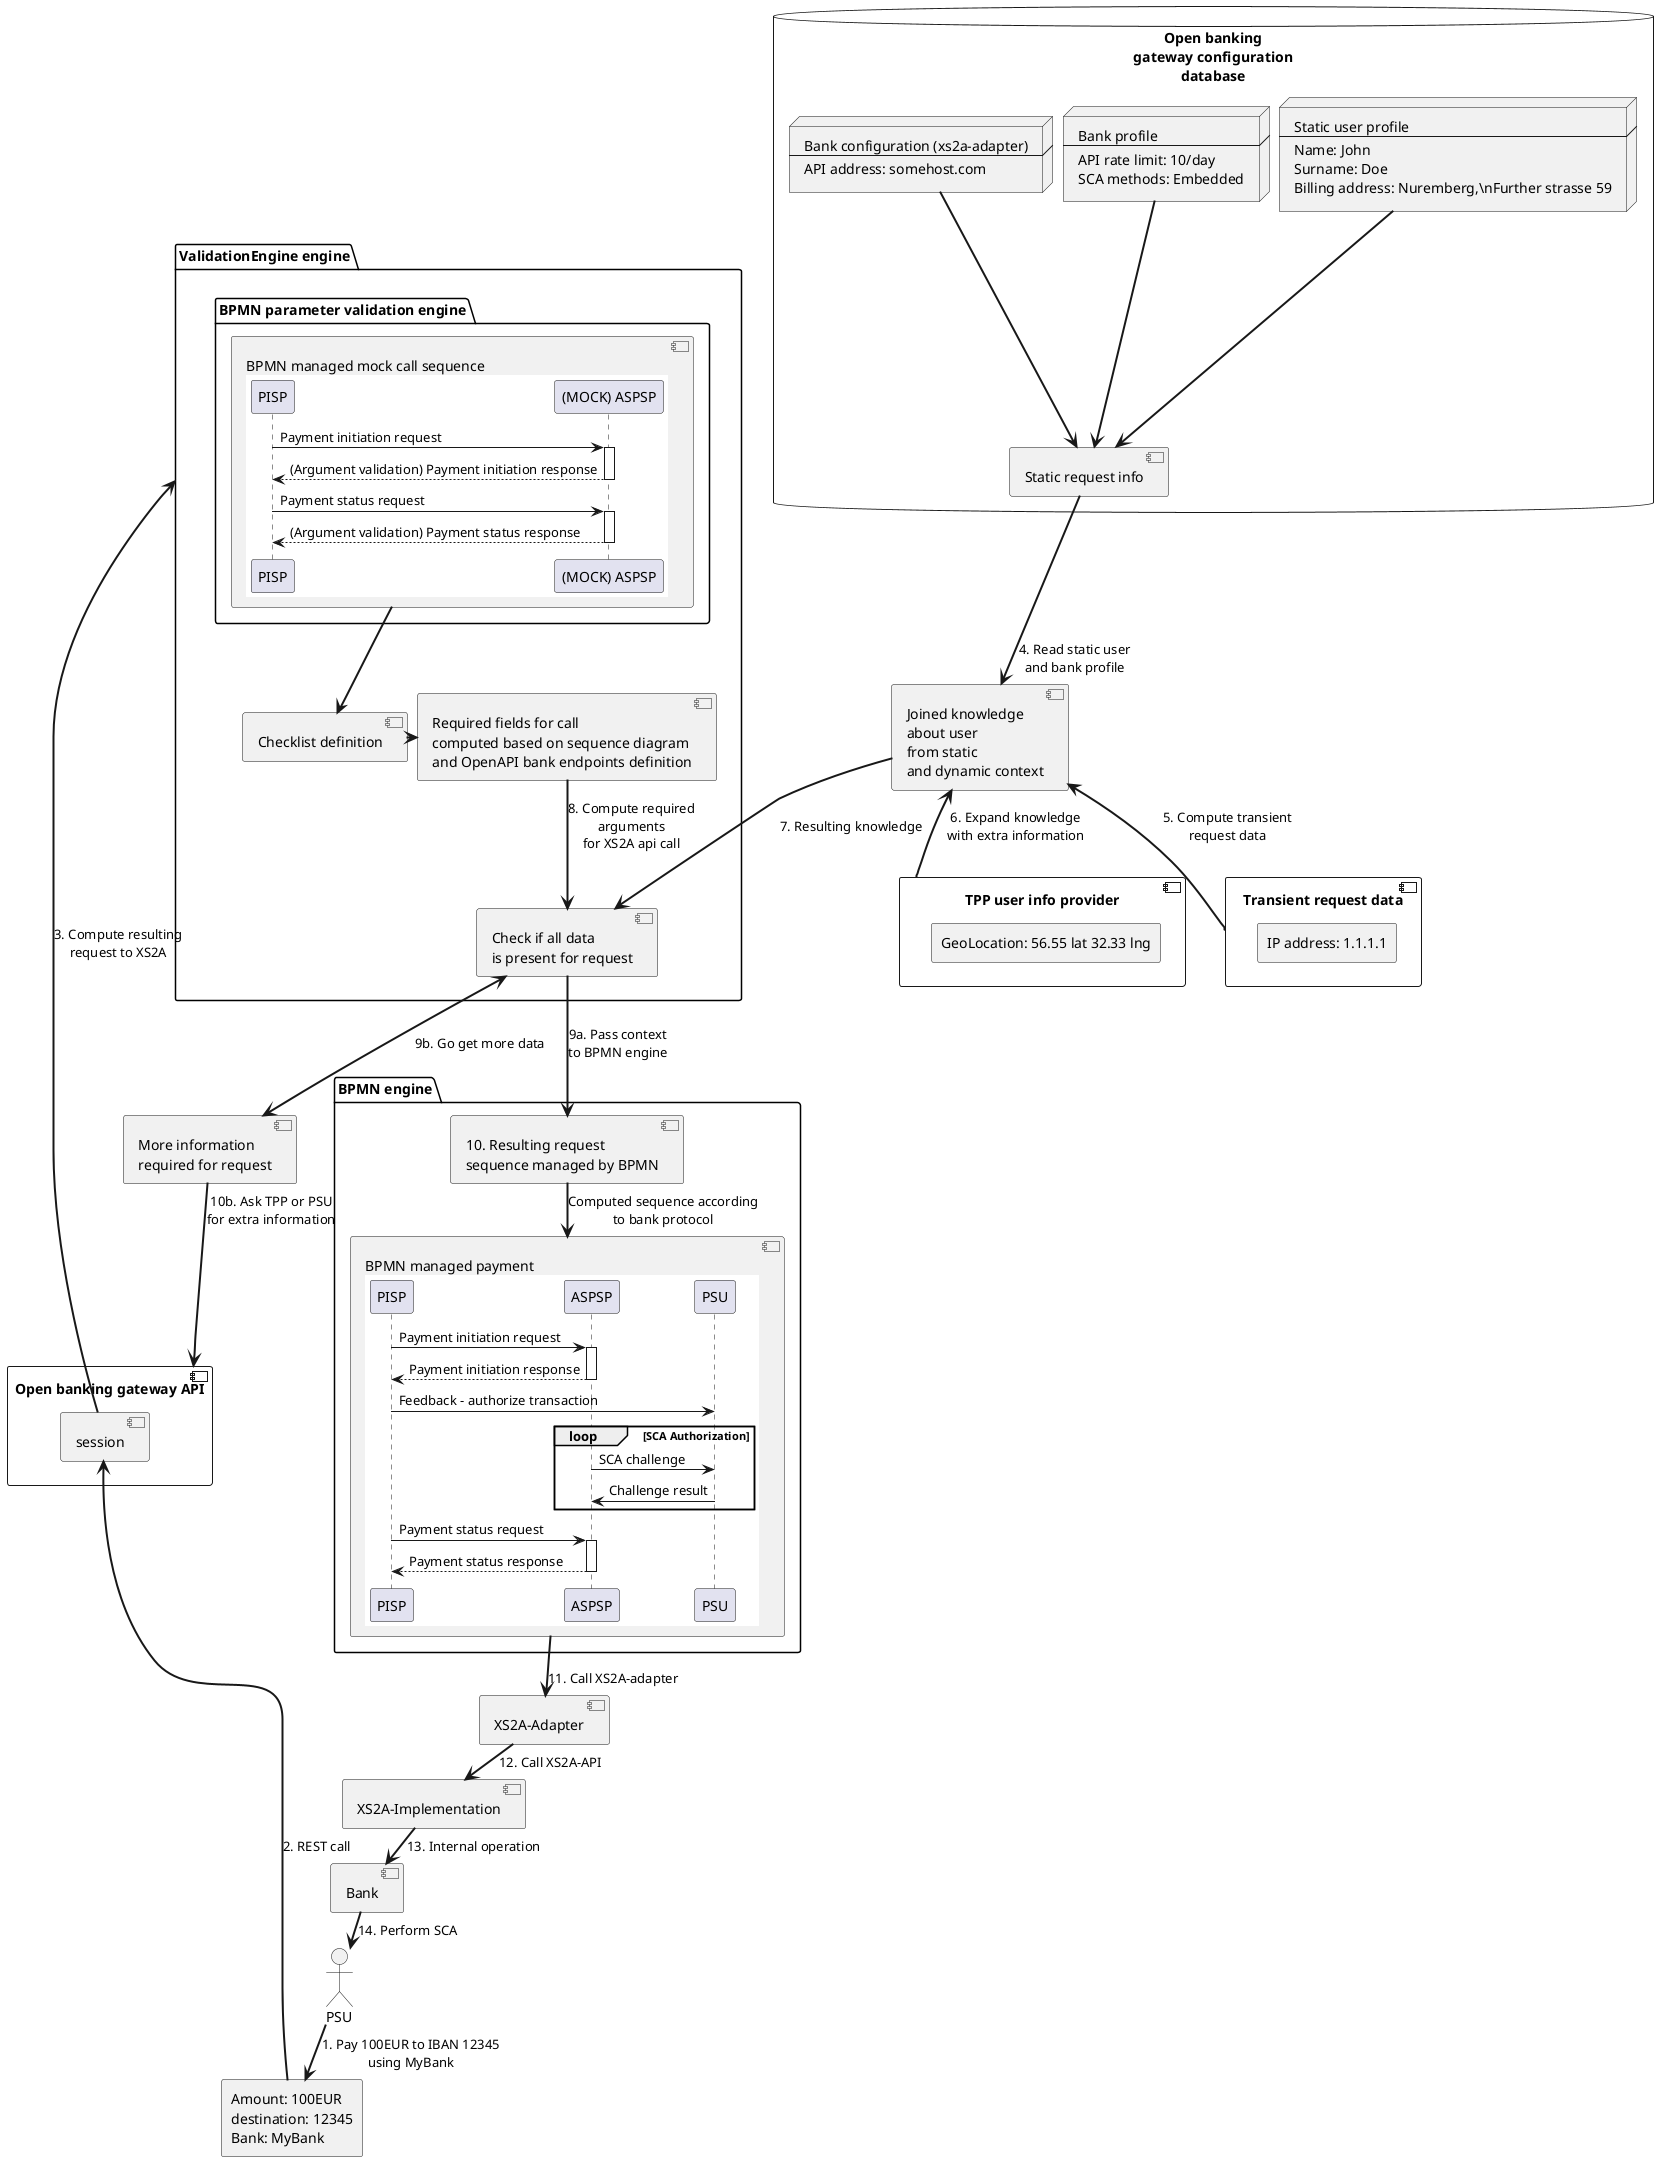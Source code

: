 @startuml
skinparam nodesep 10
skinparam ranksep 10
'left to right direction

actor PSU

rectangle PaymentRequest [
   Amount: 100EUR
   destination: 12345
   Bank: MyBank
]

component "Open banking gateway API" as OBA {
   component session
}

database "Open banking\ngateway configuration\ndatabase" as OBADB {
  node tppUserProfile [
    Static user profile
    ---
    Name: John
    Surname: Doe
    Billing address: Nuremberg,\nFurther strasse 59
  ]
  node bankProfile [
    Bank profile
    ---
    API rate limit: 10/day
    SCA methods: Embedded
  ]
  node bankConfiguration [
    Bank configuration (xs2a-adapter)
    ---
    API address: somehost.com
  ]
  component "Static request info" as requestInfo

  tppUserProfile ==> requestInfo
  bankProfile ==> requestInfo
  bankConfiguration ==> requestInfo
}

component "XS2A-Adapter" as adapter
component "Transient request data" as transientData {
  rectangle "IP address: 1.1.1.1" as IP
}

component "TPP user info provider" as extraUserInfo {
  rectangle "GeoLocation: 56.55 lat 32.33 lng" as GEO
}


component "Joined knowledge\nabout user\nfrom static\nand dynamic context" as knowledge

package "ValidationEngine engine" as ruleEngine {
  package "BPMN parameter validation engine" as bpmnMockEngine {
    component ValidationSequence [
        BPMN managed mock call sequence
        {{
            PISP -> "(MOCK) ASPSP" ++ : Payment initiation request
            return (Argument validation) Payment initiation response
            PISP -> "(MOCK) ASPSP" ++ : Payment status request
            return (Argument validation) Payment status response
        }}
    ]
  }

  component "Checklist definition" as checklist
  component "Required fields for call\ncomputed based on sequence diagram\nand OpenAPI bank endpoints definition" as requiredTemplate
  component "Check if all data\nis present for request" as askForExtraInfo

  ValidationSequence ==> checklist
}

package "BPMN engine" as bpmnEngine {
  component "10. Resulting request\nsequence managed by BPMN" as resultingRequest
  component Sequence [
      BPMN managed payment
      {{
          PISP -> ASPSP ++ : Payment initiation request
          return Payment initiation response
          PISP -> PSU : Feedback - authorize transaction
          loop SCA Authorization
            ASPSP -> PSU : SCA challenge
            PSU -> ASPSP : Challenge result
          end
          PISP -> ASPSP ++ : Payment status request
          return Payment status response
      }}
  ]
}

component "More information\nrequired for request" as moreInformationNeeded
component "XS2A-Implementation" as xs2aImpl
component "Bank" as bank

PSU ==> PaymentRequest : 1. Pay 100EUR to IBAN 12345\nusing MyBank
PaymentRequest ==> session : 2. REST call
session ==> ruleEngine : 3. Compute resulting\nrequest to XS2A
requestInfo ==> knowledge : 4. Read static user\nand bank profile
transientData =up=> knowledge : 5. Compute transient\nrequest data
extraUserInfo =up=> knowledge : 6. Expand knowledge\nwith extra information
checklist =right=> requiredTemplate
knowledge ==> askForExtraInfo : 7. Resulting knowledge
requiredTemplate ==> askForExtraInfo : 8. Compute required\narguments\nfor XS2A api call
askForExtraInfo <==> moreInformationNeeded : 9b. Go get more data
moreInformationNeeded ==> OBA : 10b. Ask TPP or PSU\nfor extra information
resultingRequest ==> Sequence : Computed sequence according\nto bank protocol
askForExtraInfo ==> resultingRequest : 9a. Pass context\nto BPMN engine
Sequence ==> adapter : 11. Call XS2A-adapter
adapter ==> xs2aImpl : 12. Call XS2A-API
xs2aImpl ==> bank : 13. Internal operation
bank ==> PSU : 14. Perform SCA
@enduml